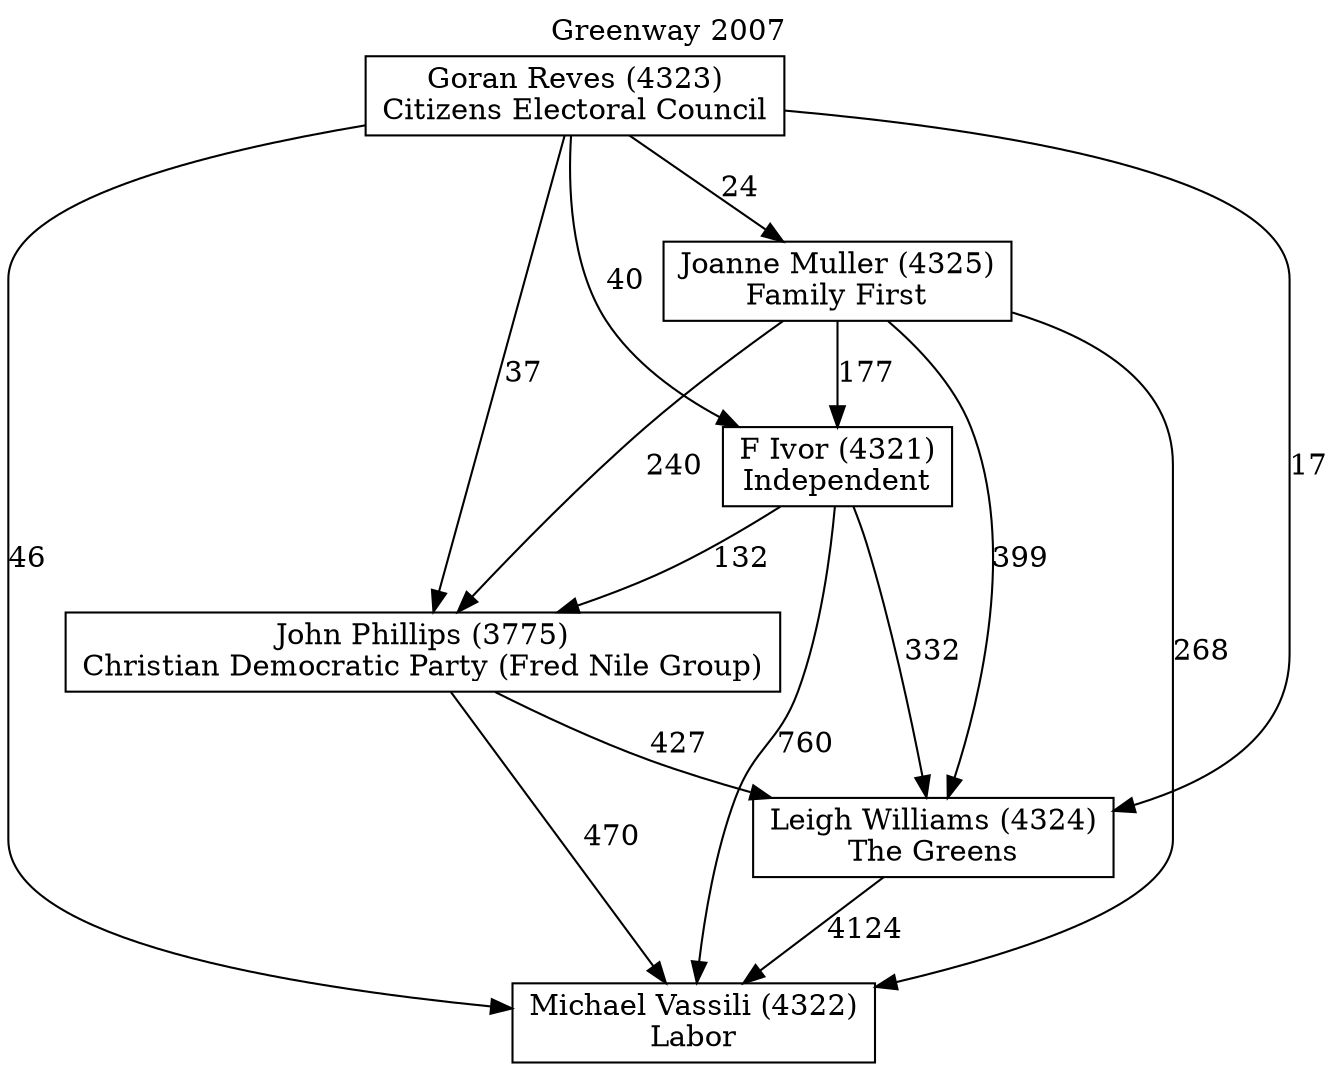 // House preference flow
digraph "Michael Vassili (4322)_Greenway_2007" {
	graph [label="Greenway 2007" labelloc=t mclimit=10]
	node [shape=box]
	"Michael Vassili (4322)" [label="Michael Vassili (4322)
Labor"]
	"Leigh Williams (4324)" [label="Leigh Williams (4324)
The Greens"]
	"John Phillips (3775)" [label="John Phillips (3775)
Christian Democratic Party (Fred Nile Group)"]
	"F Ivor (4321)" [label="F Ivor (4321)
Independent"]
	"Joanne Muller (4325)" [label="Joanne Muller (4325)
Family First"]
	"Goran Reves (4323)" [label="Goran Reves (4323)
Citizens Electoral Council"]
	"Leigh Williams (4324)" -> "Michael Vassili (4322)" [label=4124]
	"John Phillips (3775)" -> "Leigh Williams (4324)" [label=427]
	"F Ivor (4321)" -> "John Phillips (3775)" [label=132]
	"Joanne Muller (4325)" -> "F Ivor (4321)" [label=177]
	"Goran Reves (4323)" -> "Joanne Muller (4325)" [label=24]
	"John Phillips (3775)" -> "Michael Vassili (4322)" [label=470]
	"F Ivor (4321)" -> "Michael Vassili (4322)" [label=760]
	"Joanne Muller (4325)" -> "Michael Vassili (4322)" [label=268]
	"Goran Reves (4323)" -> "Michael Vassili (4322)" [label=46]
	"Goran Reves (4323)" -> "F Ivor (4321)" [label=40]
	"Joanne Muller (4325)" -> "John Phillips (3775)" [label=240]
	"Goran Reves (4323)" -> "John Phillips (3775)" [label=37]
	"F Ivor (4321)" -> "Leigh Williams (4324)" [label=332]
	"Joanne Muller (4325)" -> "Leigh Williams (4324)" [label=399]
	"Goran Reves (4323)" -> "Leigh Williams (4324)" [label=17]
}
